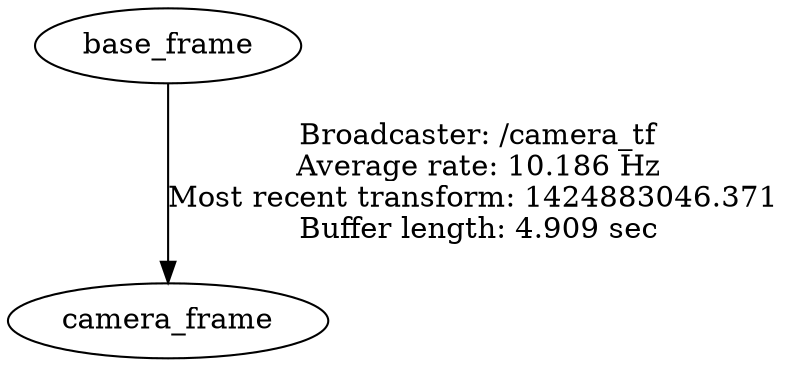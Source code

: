 digraph G {
"base_frame" -> "camera_frame"[label="Broadcaster: /camera_tf\nAverage rate: 10.186 Hz\nMost recent transform: 1424883046.371 \nBuffer length: 4.909 sec\n"];
}